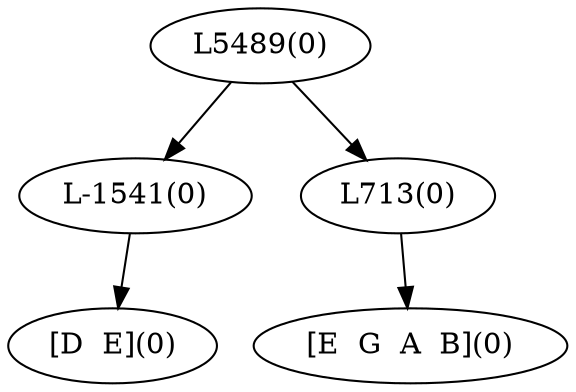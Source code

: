 digraph sample{
"L-1541(0)"->"[D  E](0)"
"L713(0)"->"[E  G  A  B](0)"
"L5489(0)"->"L-1541(0)"
"L5489(0)"->"L713(0)"
{rank = min; "L5489(0)"}
{rank = same; "L-1541(0)"; "L713(0)";}
{rank = max; "[D  E](0)"; "[E  G  A  B](0)";}
}